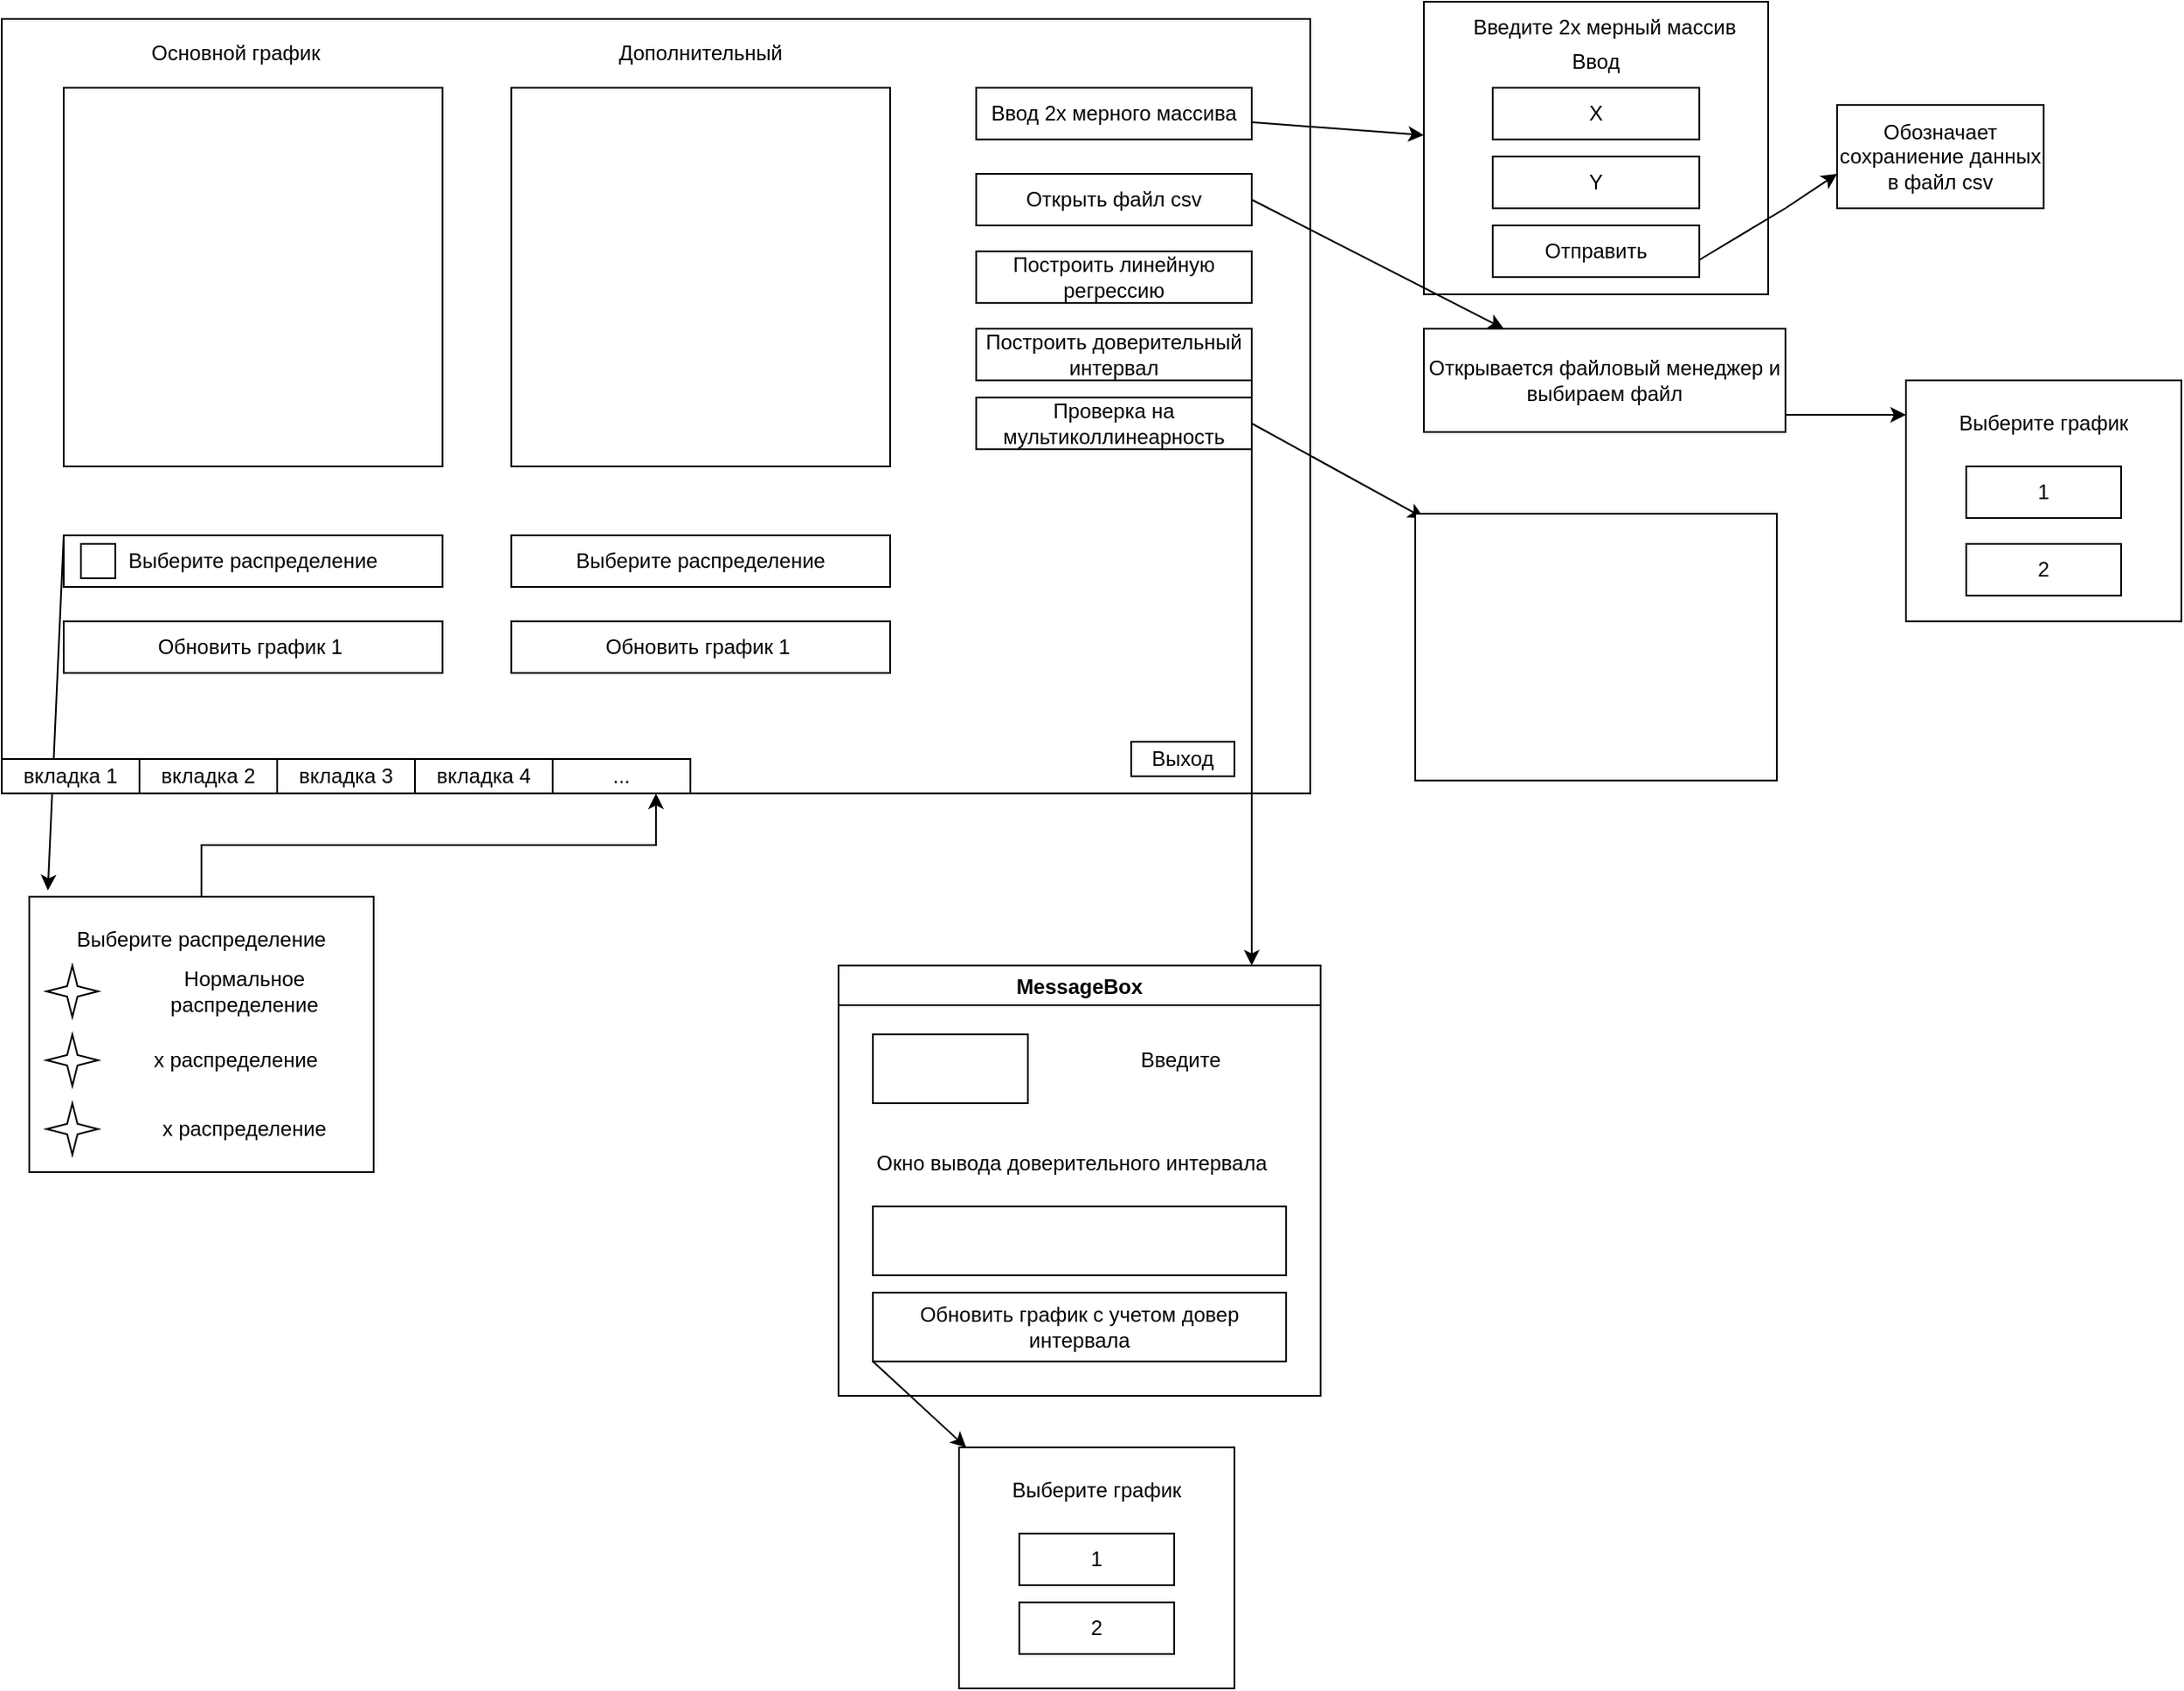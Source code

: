 <mxfile version="24.1.0" type="device">
  <diagram name="Страница — 1" id="gSm5hSURtTmxoHl9rr82">
    <mxGraphModel dx="1276" dy="614" grid="1" gridSize="10" guides="1" tooltips="1" connect="1" arrows="1" fold="1" page="1" pageScale="1" pageWidth="827" pageHeight="1169" math="0" shadow="0">
      <root>
        <mxCell id="0" />
        <mxCell id="1" parent="0" />
        <mxCell id="qsSOQqHvxvLdFqMOALqW-2" value="" style="rounded=0;whiteSpace=wrap;html=1;" vertex="1" parent="1">
          <mxGeometry x="34" y="30" width="760" height="450" as="geometry" />
        </mxCell>
        <mxCell id="qsSOQqHvxvLdFqMOALqW-3" value="" style="whiteSpace=wrap;html=1;aspect=fixed;" vertex="1" parent="1">
          <mxGeometry x="70" y="70" width="220" height="220" as="geometry" />
        </mxCell>
        <mxCell id="qsSOQqHvxvLdFqMOALqW-4" value="Выберите распределение" style="rounded=0;whiteSpace=wrap;html=1;" vertex="1" parent="1">
          <mxGeometry x="70" y="330" width="220" height="30" as="geometry" />
        </mxCell>
        <mxCell id="qsSOQqHvxvLdFqMOALqW-5" value="Обновить график 1&amp;nbsp;" style="rounded=0;whiteSpace=wrap;html=1;" vertex="1" parent="1">
          <mxGeometry x="70" y="380" width="220" height="30" as="geometry" />
        </mxCell>
        <mxCell id="qsSOQqHvxvLdFqMOALqW-6" value="" style="whiteSpace=wrap;html=1;aspect=fixed;" vertex="1" parent="1">
          <mxGeometry x="330" y="70" width="220" height="220" as="geometry" />
        </mxCell>
        <mxCell id="qsSOQqHvxvLdFqMOALqW-8" value="" style="whiteSpace=wrap;html=1;aspect=fixed;" vertex="1" parent="1">
          <mxGeometry x="80" y="335" width="20" height="20" as="geometry" />
        </mxCell>
        <mxCell id="qsSOQqHvxvLdFqMOALqW-9" value="Выберите распределение" style="rounded=0;whiteSpace=wrap;html=1;" vertex="1" parent="1">
          <mxGeometry x="330" y="330" width="220" height="30" as="geometry" />
        </mxCell>
        <mxCell id="qsSOQqHvxvLdFqMOALqW-10" value="Обновить график 1&amp;nbsp;" style="rounded=0;whiteSpace=wrap;html=1;" vertex="1" parent="1">
          <mxGeometry x="330" y="380" width="220" height="30" as="geometry" />
        </mxCell>
        <mxCell id="qsSOQqHvxvLdFqMOALqW-11" value="Открыть файл csv" style="rounded=0;whiteSpace=wrap;html=1;" vertex="1" parent="1">
          <mxGeometry x="600" y="120" width="160" height="30" as="geometry" />
        </mxCell>
        <mxCell id="qsSOQqHvxvLdFqMOALqW-12" value="Основной график" style="text;html=1;align=center;verticalAlign=middle;whiteSpace=wrap;rounded=0;" vertex="1" parent="1">
          <mxGeometry x="80" y="40" width="180" height="20" as="geometry" />
        </mxCell>
        <mxCell id="qsSOQqHvxvLdFqMOALqW-13" value="Дополнительный" style="text;html=1;align=center;verticalAlign=middle;whiteSpace=wrap;rounded=0;" vertex="1" parent="1">
          <mxGeometry x="350" y="40" width="180" height="20" as="geometry" />
        </mxCell>
        <mxCell id="qsSOQqHvxvLdFqMOALqW-14" value="Построить линейную регрессию" style="rounded=0;whiteSpace=wrap;html=1;" vertex="1" parent="1">
          <mxGeometry x="600" y="165" width="160" height="30" as="geometry" />
        </mxCell>
        <mxCell id="qsSOQqHvxvLdFqMOALqW-15" value="Построить доверительный интервал" style="rounded=0;whiteSpace=wrap;html=1;" vertex="1" parent="1">
          <mxGeometry x="600" y="210" width="160" height="30" as="geometry" />
        </mxCell>
        <mxCell id="qsSOQqHvxvLdFqMOALqW-16" value="" style="endArrow=classic;html=1;rounded=0;entryX=0.054;entryY=-0.023;entryDx=0;entryDy=0;entryPerimeter=0;" edge="1" parent="1" target="qsSOQqHvxvLdFqMOALqW-50">
          <mxGeometry width="50" height="50" relative="1" as="geometry">
            <mxPoint x="70" y="330" as="sourcePoint" />
            <mxPoint x="60" y="550" as="targetPoint" />
          </mxGeometry>
        </mxCell>
        <mxCell id="qsSOQqHvxvLdFqMOALqW-17" value="" style="endArrow=classic;html=1;rounded=0;exitX=1;exitY=1;exitDx=0;exitDy=0;" edge="1" parent="1" source="qsSOQqHvxvLdFqMOALqW-15">
          <mxGeometry width="50" height="50" relative="1" as="geometry">
            <mxPoint x="390" y="320" as="sourcePoint" />
            <mxPoint x="760" y="580" as="targetPoint" />
          </mxGeometry>
        </mxCell>
        <mxCell id="qsSOQqHvxvLdFqMOALqW-19" value="MessageBox" style="swimlane;" vertex="1" parent="1">
          <mxGeometry x="520" y="580" width="280" height="250" as="geometry" />
        </mxCell>
        <mxCell id="qsSOQqHvxvLdFqMOALqW-20" value="" style="whiteSpace=wrap;html=1;" vertex="1" parent="qsSOQqHvxvLdFqMOALqW-19">
          <mxGeometry x="20" y="40" width="90" height="40" as="geometry" />
        </mxCell>
        <mxCell id="qsSOQqHvxvLdFqMOALqW-21" value="" style="whiteSpace=wrap;html=1;" vertex="1" parent="qsSOQqHvxvLdFqMOALqW-19">
          <mxGeometry x="20" y="140" width="240" height="40" as="geometry" />
        </mxCell>
        <mxCell id="qsSOQqHvxvLdFqMOALqW-22" value="Окно вывода доверительного интервала" style="text;html=1;align=center;verticalAlign=middle;resizable=0;points=[];autosize=1;strokeColor=none;fillColor=none;" vertex="1" parent="qsSOQqHvxvLdFqMOALqW-19">
          <mxGeometry x="10" y="100" width="250" height="30" as="geometry" />
        </mxCell>
        <mxCell id="qsSOQqHvxvLdFqMOALqW-24" value="Введите&amp;nbsp;" style="text;html=1;align=center;verticalAlign=middle;resizable=0;points=[];autosize=1;strokeColor=none;fillColor=none;" vertex="1" parent="qsSOQqHvxvLdFqMOALqW-19">
          <mxGeometry x="165" y="40" width="70" height="30" as="geometry" />
        </mxCell>
        <mxCell id="qsSOQqHvxvLdFqMOALqW-26" value="Обновить график с учетом довер интервала" style="whiteSpace=wrap;html=1;" vertex="1" parent="qsSOQqHvxvLdFqMOALqW-19">
          <mxGeometry x="20" y="190" width="240" height="40" as="geometry" />
        </mxCell>
        <mxCell id="qsSOQqHvxvLdFqMOALqW-27" value="" style="endArrow=classic;html=1;rounded=0;exitX=0;exitY=1;exitDx=0;exitDy=0;" edge="1" parent="1" source="qsSOQqHvxvLdFqMOALqW-26" target="qsSOQqHvxvLdFqMOALqW-28">
          <mxGeometry width="50" height="50" relative="1" as="geometry">
            <mxPoint x="390" y="820" as="sourcePoint" />
            <mxPoint x="610" y="880" as="targetPoint" />
          </mxGeometry>
        </mxCell>
        <mxCell id="qsSOQqHvxvLdFqMOALqW-28" value="" style="rounded=0;whiteSpace=wrap;html=1;" vertex="1" parent="1">
          <mxGeometry x="590" y="860" width="160" height="140" as="geometry" />
        </mxCell>
        <mxCell id="qsSOQqHvxvLdFqMOALqW-29" value="Выберите график" style="text;html=1;align=center;verticalAlign=middle;whiteSpace=wrap;rounded=0;" vertex="1" parent="1">
          <mxGeometry x="615" y="870" width="110" height="30" as="geometry" />
        </mxCell>
        <mxCell id="qsSOQqHvxvLdFqMOALqW-31" value="1" style="rounded=0;whiteSpace=wrap;html=1;" vertex="1" parent="1">
          <mxGeometry x="625" y="910" width="90" height="30" as="geometry" />
        </mxCell>
        <mxCell id="qsSOQqHvxvLdFqMOALqW-32" value="2" style="rounded=0;whiteSpace=wrap;html=1;" vertex="1" parent="1">
          <mxGeometry x="625" y="950" width="90" height="30" as="geometry" />
        </mxCell>
        <mxCell id="qsSOQqHvxvLdFqMOALqW-33" value="Ввод 2х мерного массива" style="rounded=0;whiteSpace=wrap;html=1;" vertex="1" parent="1">
          <mxGeometry x="600" y="70" width="160" height="30" as="geometry" />
        </mxCell>
        <mxCell id="qsSOQqHvxvLdFqMOALqW-34" value="" style="endArrow=classic;html=1;rounded=0;" edge="1" parent="1" target="qsSOQqHvxvLdFqMOALqW-35">
          <mxGeometry width="50" height="50" relative="1" as="geometry">
            <mxPoint x="760" y="90" as="sourcePoint" />
            <mxPoint x="860" y="90" as="targetPoint" />
          </mxGeometry>
        </mxCell>
        <mxCell id="qsSOQqHvxvLdFqMOALqW-35" value="" style="rounded=0;whiteSpace=wrap;html=1;" vertex="1" parent="1">
          <mxGeometry x="860" y="20" width="200" height="170" as="geometry" />
        </mxCell>
        <mxCell id="qsSOQqHvxvLdFqMOALqW-36" value="Введите 2х мерный массив" style="text;html=1;align=center;verticalAlign=middle;whiteSpace=wrap;rounded=0;" vertex="1" parent="1">
          <mxGeometry x="855" y="20" width="220" height="30" as="geometry" />
        </mxCell>
        <mxCell id="qsSOQqHvxvLdFqMOALqW-37" value="Отправить" style="rounded=0;whiteSpace=wrap;html=1;" vertex="1" parent="1">
          <mxGeometry x="900" y="150" width="120" height="30" as="geometry" />
        </mxCell>
        <mxCell id="qsSOQqHvxvLdFqMOALqW-38" value="X" style="rounded=0;whiteSpace=wrap;html=1;" vertex="1" parent="1">
          <mxGeometry x="900" y="70" width="120" height="30" as="geometry" />
        </mxCell>
        <mxCell id="qsSOQqHvxvLdFqMOALqW-39" value="Ввод" style="text;html=1;align=center;verticalAlign=middle;whiteSpace=wrap;rounded=0;" vertex="1" parent="1">
          <mxGeometry x="930" y="40" width="60" height="30" as="geometry" />
        </mxCell>
        <mxCell id="qsSOQqHvxvLdFqMOALqW-40" value="Выход" style="rounded=0;whiteSpace=wrap;html=1;" vertex="1" parent="1">
          <mxGeometry x="690" y="450" width="60" height="20" as="geometry" />
        </mxCell>
        <mxCell id="qsSOQqHvxvLdFqMOALqW-41" value="" style="endArrow=classic;html=1;rounded=0;exitX=1;exitY=0.5;exitDx=0;exitDy=0;" edge="1" parent="1" source="qsSOQqHvxvLdFqMOALqW-11" target="qsSOQqHvxvLdFqMOALqW-42">
          <mxGeometry width="50" height="50" relative="1" as="geometry">
            <mxPoint x="920" y="300" as="sourcePoint" />
            <mxPoint x="860" y="220" as="targetPoint" />
          </mxGeometry>
        </mxCell>
        <mxCell id="qsSOQqHvxvLdFqMOALqW-42" value="Открывается файловый менеджер и выбираем файл" style="rounded=0;whiteSpace=wrap;html=1;" vertex="1" parent="1">
          <mxGeometry x="860" y="210" width="210" height="60" as="geometry" />
        </mxCell>
        <mxCell id="qsSOQqHvxvLdFqMOALqW-43" value="" style="endArrow=classic;html=1;rounded=0;" edge="1" parent="1">
          <mxGeometry width="50" height="50" relative="1" as="geometry">
            <mxPoint x="1020" y="170" as="sourcePoint" />
            <mxPoint x="1100" y="120" as="targetPoint" />
            <Array as="points">
              <mxPoint x="1070" y="140" />
            </Array>
          </mxGeometry>
        </mxCell>
        <mxCell id="qsSOQqHvxvLdFqMOALqW-44" value="Обозначает сохраниение данных в файл csv" style="rounded=0;whiteSpace=wrap;html=1;" vertex="1" parent="1">
          <mxGeometry x="1100" y="80" width="120" height="60" as="geometry" />
        </mxCell>
        <mxCell id="qsSOQqHvxvLdFqMOALqW-45" value="" style="endArrow=classic;html=1;rounded=0;" edge="1" parent="1">
          <mxGeometry width="50" height="50" relative="1" as="geometry">
            <mxPoint x="1070" y="260" as="sourcePoint" />
            <mxPoint x="1140" y="260" as="targetPoint" />
          </mxGeometry>
        </mxCell>
        <mxCell id="qsSOQqHvxvLdFqMOALqW-46" value="" style="rounded=0;whiteSpace=wrap;html=1;" vertex="1" parent="1">
          <mxGeometry x="1140" y="240" width="160" height="140" as="geometry" />
        </mxCell>
        <mxCell id="qsSOQqHvxvLdFqMOALqW-47" value="Выберите график" style="text;html=1;align=center;verticalAlign=middle;whiteSpace=wrap;rounded=0;" vertex="1" parent="1">
          <mxGeometry x="1165" y="250" width="110" height="30" as="geometry" />
        </mxCell>
        <mxCell id="qsSOQqHvxvLdFqMOALqW-48" value="1" style="rounded=0;whiteSpace=wrap;html=1;" vertex="1" parent="1">
          <mxGeometry x="1175" y="290" width="90" height="30" as="geometry" />
        </mxCell>
        <mxCell id="qsSOQqHvxvLdFqMOALqW-49" value="2" style="rounded=0;whiteSpace=wrap;html=1;" vertex="1" parent="1">
          <mxGeometry x="1175" y="335" width="90" height="30" as="geometry" />
        </mxCell>
        <mxCell id="qsSOQqHvxvLdFqMOALqW-56" value="" style="edgeStyle=orthogonalEdgeStyle;rounded=0;orthogonalLoop=1;jettySize=auto;html=1;" edge="1" parent="1" source="qsSOQqHvxvLdFqMOALqW-50" target="qsSOQqHvxvLdFqMOALqW-2">
          <mxGeometry relative="1" as="geometry" />
        </mxCell>
        <mxCell id="qsSOQqHvxvLdFqMOALqW-50" value="" style="rounded=0;whiteSpace=wrap;html=1;" vertex="1" parent="1">
          <mxGeometry x="50" y="540" width="200" height="160" as="geometry" />
        </mxCell>
        <mxCell id="qsSOQqHvxvLdFqMOALqW-51" value="" style="verticalLabelPosition=bottom;verticalAlign=top;html=1;shape=mxgraph.basic.4_point_star_2;dx=0.8;" vertex="1" parent="1">
          <mxGeometry x="60" y="580" width="30" height="30" as="geometry" />
        </mxCell>
        <mxCell id="qsSOQqHvxvLdFqMOALqW-53" value="" style="verticalLabelPosition=bottom;verticalAlign=top;html=1;shape=mxgraph.basic.4_point_star_2;dx=0.8;" vertex="1" parent="1">
          <mxGeometry x="60" y="620" width="30" height="30" as="geometry" />
        </mxCell>
        <mxCell id="qsSOQqHvxvLdFqMOALqW-55" value="" style="verticalLabelPosition=bottom;verticalAlign=top;html=1;shape=mxgraph.basic.4_point_star_2;dx=0.8;" vertex="1" parent="1">
          <mxGeometry x="60" y="660" width="30" height="30" as="geometry" />
        </mxCell>
        <mxCell id="qsSOQqHvxvLdFqMOALqW-57" value="Выберите распределение" style="text;html=1;align=center;verticalAlign=middle;whiteSpace=wrap;rounded=0;" vertex="1" parent="1">
          <mxGeometry x="55" y="550" width="190" height="30" as="geometry" />
        </mxCell>
        <mxCell id="qsSOQqHvxvLdFqMOALqW-60" value="Нормальное распределение" style="text;html=1;align=center;verticalAlign=middle;whiteSpace=wrap;rounded=0;" vertex="1" parent="1">
          <mxGeometry x="100" y="580" width="150" height="30" as="geometry" />
        </mxCell>
        <mxCell id="qsSOQqHvxvLdFqMOALqW-61" value="x распределение" style="text;html=1;align=center;verticalAlign=middle;whiteSpace=wrap;rounded=0;" vertex="1" parent="1">
          <mxGeometry x="90" y="620" width="160" height="30" as="geometry" />
        </mxCell>
        <mxCell id="qsSOQqHvxvLdFqMOALqW-63" value="x распределение" style="text;html=1;align=center;verticalAlign=middle;whiteSpace=wrap;rounded=0;" vertex="1" parent="1">
          <mxGeometry x="95" y="660" width="160" height="30" as="geometry" />
        </mxCell>
        <mxCell id="qsSOQqHvxvLdFqMOALqW-64" value="Y" style="rounded=0;whiteSpace=wrap;html=1;" vertex="1" parent="1">
          <mxGeometry x="900" y="110" width="120" height="30" as="geometry" />
        </mxCell>
        <mxCell id="qsSOQqHvxvLdFqMOALqW-65" value="Проверка на мультиколлинеарность" style="rounded=0;whiteSpace=wrap;html=1;" vertex="1" parent="1">
          <mxGeometry x="600" y="250" width="160" height="30" as="geometry" />
        </mxCell>
        <mxCell id="qsSOQqHvxvLdFqMOALqW-66" value="" style="endArrow=classic;html=1;rounded=0;exitX=1;exitY=0.5;exitDx=0;exitDy=0;" edge="1" parent="1" source="qsSOQqHvxvLdFqMOALqW-65">
          <mxGeometry width="50" height="50" relative="1" as="geometry">
            <mxPoint x="827" y="385" as="sourcePoint" />
            <mxPoint x="860" y="320" as="targetPoint" />
          </mxGeometry>
        </mxCell>
        <mxCell id="qsSOQqHvxvLdFqMOALqW-68" value="" style="rounded=0;whiteSpace=wrap;html=1;" vertex="1" parent="1">
          <mxGeometry x="855" y="317.5" width="210" height="155" as="geometry" />
        </mxCell>
        <mxCell id="qsSOQqHvxvLdFqMOALqW-69" value="вкладка 1" style="rounded=0;whiteSpace=wrap;html=1;" vertex="1" parent="1">
          <mxGeometry x="34" y="460" width="80" height="20" as="geometry" />
        </mxCell>
        <mxCell id="qsSOQqHvxvLdFqMOALqW-70" value="вкладка 2" style="rounded=0;whiteSpace=wrap;html=1;" vertex="1" parent="1">
          <mxGeometry x="114" y="460" width="80" height="20" as="geometry" />
        </mxCell>
        <mxCell id="qsSOQqHvxvLdFqMOALqW-71" value="вкладка 3" style="rounded=0;whiteSpace=wrap;html=1;" vertex="1" parent="1">
          <mxGeometry x="194" y="460" width="80" height="20" as="geometry" />
        </mxCell>
        <mxCell id="qsSOQqHvxvLdFqMOALqW-72" value="вкладка 4" style="rounded=0;whiteSpace=wrap;html=1;" vertex="1" parent="1">
          <mxGeometry x="274" y="460" width="80" height="20" as="geometry" />
        </mxCell>
        <mxCell id="qsSOQqHvxvLdFqMOALqW-74" value="..." style="rounded=0;whiteSpace=wrap;html=1;" vertex="1" parent="1">
          <mxGeometry x="354" y="460" width="80" height="20" as="geometry" />
        </mxCell>
      </root>
    </mxGraphModel>
  </diagram>
</mxfile>
